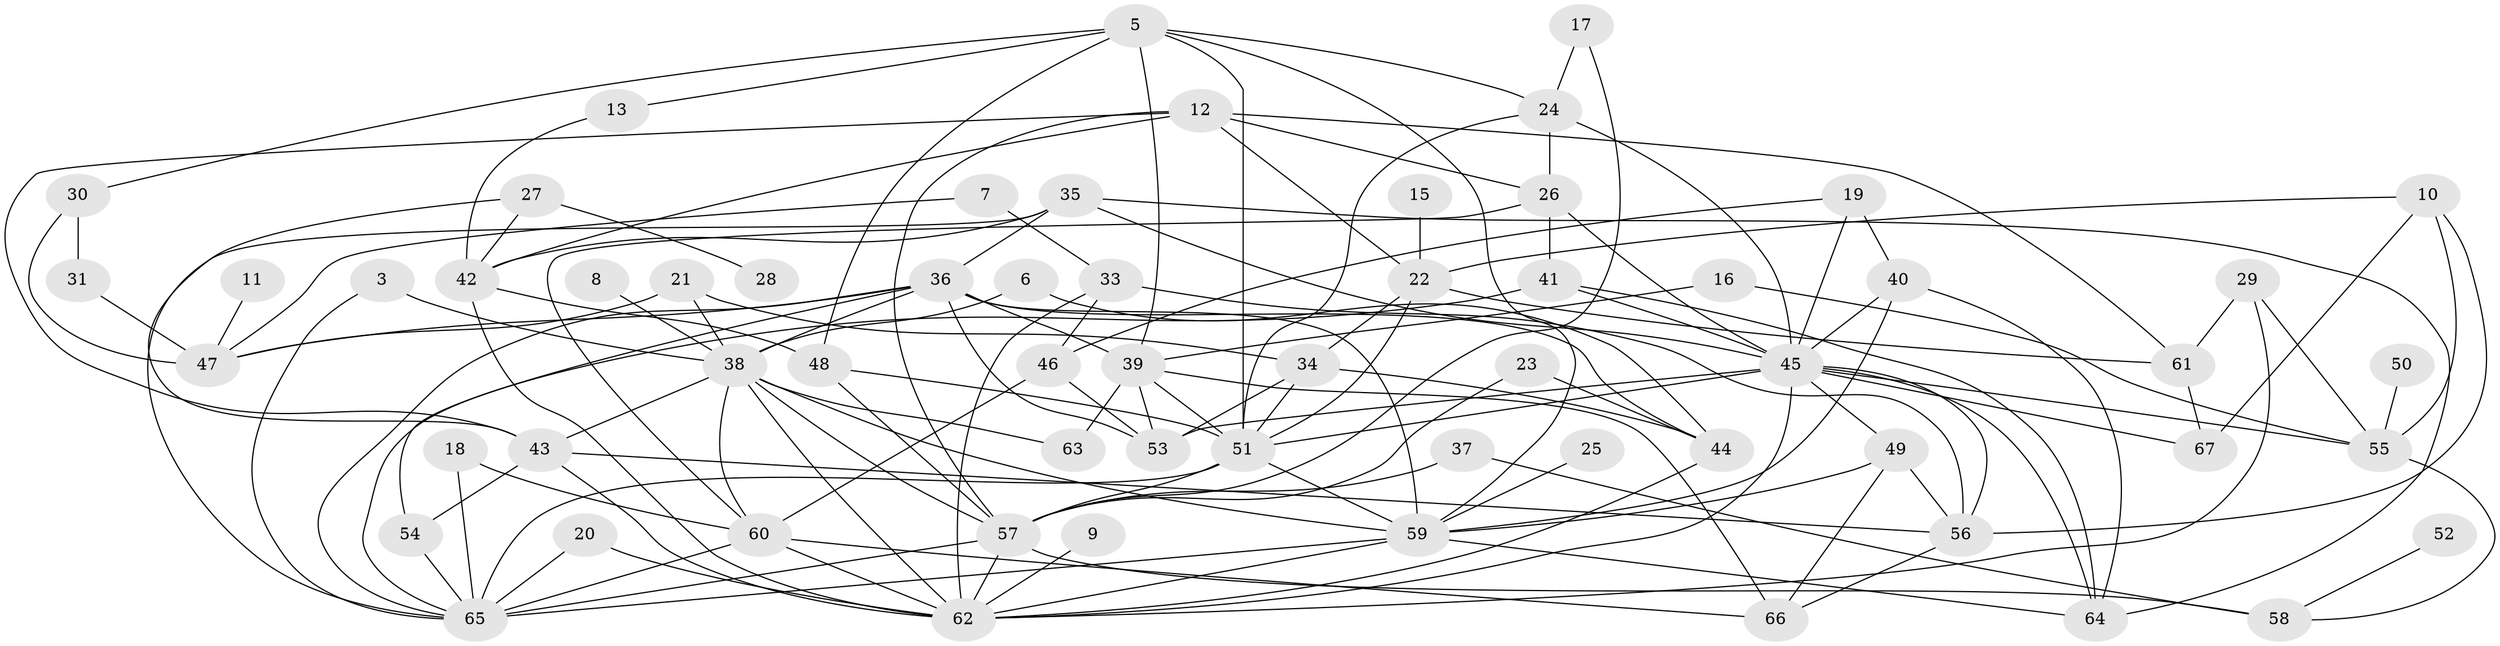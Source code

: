 // original degree distribution, {3: 0.2462686567164179, 2: 0.26119402985074625, 1: 0.11940298507462686, 4: 0.14925373134328357, 0: 0.03731343283582089, 10: 0.014925373134328358, 5: 0.11940298507462686, 9: 0.007462686567164179, 8: 0.007462686567164179, 6: 0.022388059701492536, 7: 0.014925373134328358}
// Generated by graph-tools (version 1.1) at 2025/49/03/09/25 03:49:04]
// undirected, 62 vertices, 139 edges
graph export_dot {
graph [start="1"]
  node [color=gray90,style=filled];
  3;
  5;
  6;
  7;
  8;
  9;
  10;
  11;
  12;
  13;
  15;
  16;
  17;
  18;
  19;
  20;
  21;
  22;
  23;
  24;
  25;
  26;
  27;
  28;
  29;
  30;
  31;
  33;
  34;
  35;
  36;
  37;
  38;
  39;
  40;
  41;
  42;
  43;
  44;
  45;
  46;
  47;
  48;
  49;
  50;
  51;
  52;
  53;
  54;
  55;
  56;
  57;
  58;
  59;
  60;
  61;
  62;
  63;
  64;
  65;
  66;
  67;
  3 -- 38 [weight=1.0];
  3 -- 65 [weight=1.0];
  5 -- 13 [weight=1.0];
  5 -- 24 [weight=1.0];
  5 -- 30 [weight=1.0];
  5 -- 39 [weight=1.0];
  5 -- 48 [weight=1.0];
  5 -- 51 [weight=1.0];
  5 -- 59 [weight=1.0];
  6 -- 38 [weight=1.0];
  6 -- 44 [weight=1.0];
  7 -- 33 [weight=1.0];
  7 -- 47 [weight=1.0];
  8 -- 38 [weight=1.0];
  9 -- 62 [weight=1.0];
  10 -- 22 [weight=1.0];
  10 -- 55 [weight=1.0];
  10 -- 56 [weight=1.0];
  10 -- 67 [weight=1.0];
  11 -- 47 [weight=1.0];
  12 -- 22 [weight=1.0];
  12 -- 26 [weight=1.0];
  12 -- 42 [weight=1.0];
  12 -- 43 [weight=1.0];
  12 -- 57 [weight=1.0];
  12 -- 61 [weight=1.0];
  13 -- 42 [weight=1.0];
  15 -- 22 [weight=1.0];
  16 -- 39 [weight=1.0];
  16 -- 55 [weight=1.0];
  17 -- 24 [weight=1.0];
  17 -- 57 [weight=1.0];
  18 -- 60 [weight=1.0];
  18 -- 65 [weight=1.0];
  19 -- 40 [weight=1.0];
  19 -- 45 [weight=1.0];
  19 -- 46 [weight=1.0];
  20 -- 62 [weight=1.0];
  20 -- 65 [weight=1.0];
  21 -- 34 [weight=1.0];
  21 -- 38 [weight=1.0];
  21 -- 47 [weight=1.0];
  22 -- 34 [weight=1.0];
  22 -- 51 [weight=1.0];
  22 -- 61 [weight=1.0];
  23 -- 44 [weight=1.0];
  23 -- 57 [weight=1.0];
  24 -- 26 [weight=1.0];
  24 -- 45 [weight=1.0];
  24 -- 51 [weight=1.0];
  25 -- 59 [weight=1.0];
  26 -- 41 [weight=1.0];
  26 -- 45 [weight=1.0];
  26 -- 60 [weight=1.0];
  27 -- 28 [weight=1.0];
  27 -- 42 [weight=1.0];
  27 -- 43 [weight=1.0];
  29 -- 55 [weight=1.0];
  29 -- 61 [weight=1.0];
  29 -- 62 [weight=1.0];
  30 -- 31 [weight=1.0];
  30 -- 47 [weight=1.0];
  31 -- 47 [weight=1.0];
  33 -- 46 [weight=1.0];
  33 -- 56 [weight=1.0];
  33 -- 62 [weight=1.0];
  34 -- 44 [weight=1.0];
  34 -- 51 [weight=1.0];
  34 -- 53 [weight=1.0];
  35 -- 36 [weight=1.0];
  35 -- 42 [weight=1.0];
  35 -- 45 [weight=1.0];
  35 -- 64 [weight=1.0];
  35 -- 65 [weight=1.0];
  36 -- 38 [weight=1.0];
  36 -- 39 [weight=1.0];
  36 -- 44 [weight=1.0];
  36 -- 47 [weight=1.0];
  36 -- 53 [weight=1.0];
  36 -- 54 [weight=1.0];
  36 -- 59 [weight=1.0];
  36 -- 65 [weight=1.0];
  37 -- 57 [weight=1.0];
  37 -- 58 [weight=1.0];
  38 -- 43 [weight=1.0];
  38 -- 57 [weight=1.0];
  38 -- 59 [weight=1.0];
  38 -- 60 [weight=1.0];
  38 -- 62 [weight=1.0];
  38 -- 63 [weight=1.0];
  39 -- 51 [weight=1.0];
  39 -- 53 [weight=1.0];
  39 -- 63 [weight=1.0];
  39 -- 66 [weight=1.0];
  40 -- 45 [weight=1.0];
  40 -- 59 [weight=1.0];
  40 -- 64 [weight=1.0];
  41 -- 45 [weight=1.0];
  41 -- 64 [weight=1.0];
  41 -- 65 [weight=1.0];
  42 -- 48 [weight=1.0];
  42 -- 62 [weight=1.0];
  43 -- 54 [weight=1.0];
  43 -- 56 [weight=1.0];
  43 -- 62 [weight=1.0];
  44 -- 62 [weight=1.0];
  45 -- 49 [weight=1.0];
  45 -- 51 [weight=1.0];
  45 -- 53 [weight=1.0];
  45 -- 55 [weight=1.0];
  45 -- 56 [weight=1.0];
  45 -- 62 [weight=1.0];
  45 -- 64 [weight=1.0];
  45 -- 67 [weight=1.0];
  46 -- 53 [weight=1.0];
  46 -- 60 [weight=1.0];
  48 -- 51 [weight=1.0];
  48 -- 57 [weight=1.0];
  49 -- 56 [weight=1.0];
  49 -- 59 [weight=1.0];
  49 -- 66 [weight=1.0];
  50 -- 55 [weight=1.0];
  51 -- 57 [weight=1.0];
  51 -- 59 [weight=1.0];
  51 -- 65 [weight=1.0];
  52 -- 58 [weight=1.0];
  54 -- 65 [weight=1.0];
  55 -- 58 [weight=1.0];
  56 -- 66 [weight=1.0];
  57 -- 58 [weight=1.0];
  57 -- 62 [weight=1.0];
  57 -- 65 [weight=1.0];
  59 -- 62 [weight=1.0];
  59 -- 64 [weight=1.0];
  59 -- 65 [weight=1.0];
  60 -- 62 [weight=1.0];
  60 -- 65 [weight=1.0];
  60 -- 66 [weight=1.0];
  61 -- 67 [weight=1.0];
}
